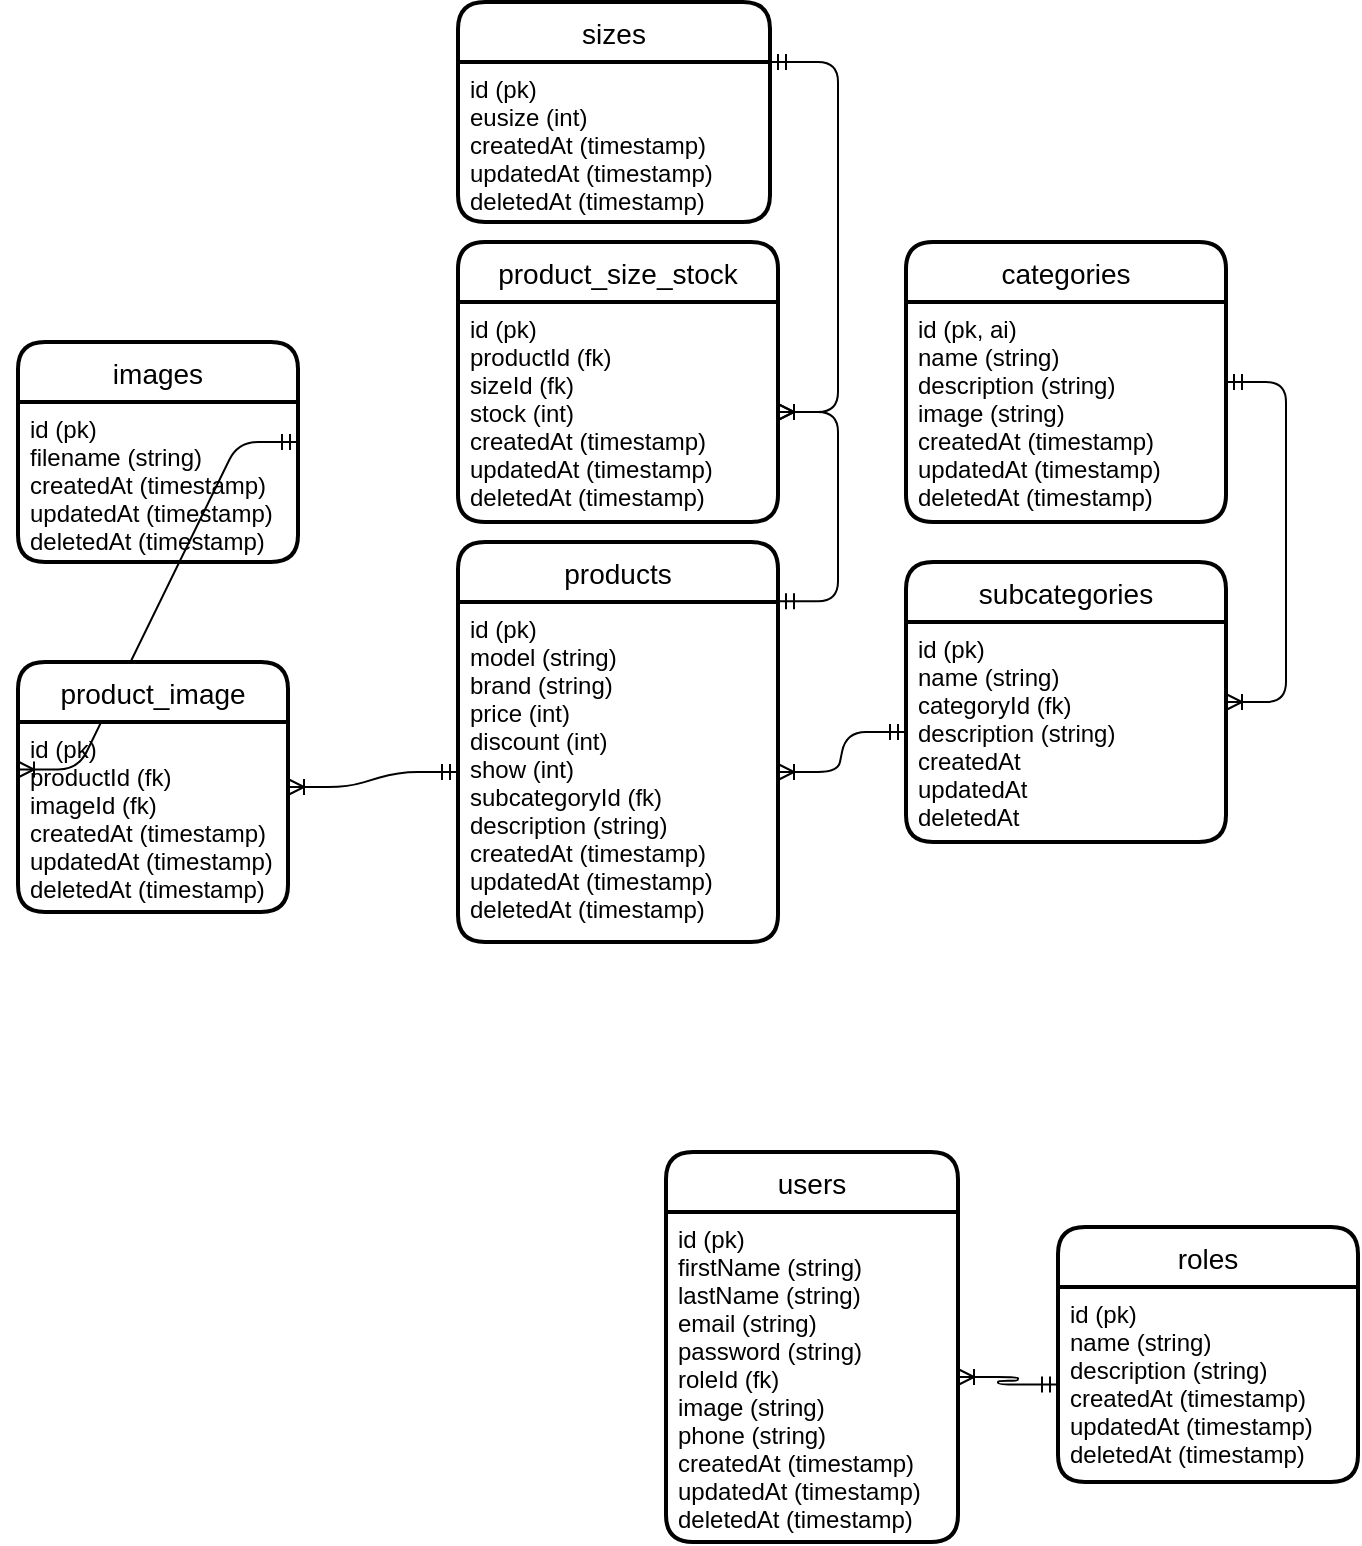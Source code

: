 <mxfile version="13.6.2" type="device"><diagram id="SkQ4QPfqupwWYr5q7AqX" name="Page-1"><mxGraphModel dx="1022" dy="397" grid="1" gridSize="10" guides="1" tooltips="1" connect="1" arrows="1" fold="1" page="1" pageScale="1" pageWidth="827" pageHeight="1169" math="0" shadow="0"><root><mxCell id="0"/><mxCell id="1" parent="0"/><mxCell id="8mj6AdGzFv9qhOMP3QnJ-61" value="" style="edgeStyle=entityRelationEdgeStyle;fontSize=12;html=1;endArrow=ERoneToMany;startArrow=ERmandOne;" parent="1" source="8mj6AdGzFv9qhOMP3QnJ-57" target="8mj6AdGzFv9qhOMP3QnJ-55" edge="1"><mxGeometry width="100" height="100" relative="1" as="geometry"><mxPoint x="314" y="470" as="sourcePoint"/><mxPoint x="424" y="530" as="targetPoint"/></mxGeometry></mxCell><mxCell id="8mj6AdGzFv9qhOMP3QnJ-62" value="" style="edgeStyle=entityRelationEdgeStyle;fontSize=12;html=1;endArrow=ERoneToMany;startArrow=ERmandOne;" parent="1" source="8mj6AdGzFv9qhOMP3QnJ-58" target="8mj6AdGzFv9qhOMP3QnJ-56" edge="1"><mxGeometry width="100" height="100" relative="1" as="geometry"><mxPoint x="584" y="420" as="sourcePoint"/><mxPoint x="644" y="400" as="targetPoint"/></mxGeometry></mxCell><mxCell id="8mj6AdGzFv9qhOMP3QnJ-71" value="" style="edgeStyle=entityRelationEdgeStyle;fontSize=12;html=1;endArrow=ERoneToMany;startArrow=ERmandOne;exitX=1;exitY=0.148;exitDx=0;exitDy=0;exitPerimeter=0;" parent="1" source="8mj6AdGzFv9qhOMP3QnJ-54" target="8mj6AdGzFv9qhOMP3QnJ-70" edge="1"><mxGeometry width="100" height="100" relative="1" as="geometry"><mxPoint x="309" y="440" as="sourcePoint"/><mxPoint x="349" y="360" as="targetPoint"/></mxGeometry></mxCell><mxCell id="8mj6AdGzFv9qhOMP3QnJ-73" value="" style="edgeStyle=entityRelationEdgeStyle;fontSize=12;html=1;endArrow=ERoneToMany;startArrow=ERmandOne;exitX=1;exitY=0;exitDx=0;exitDy=0;" parent="1" source="8mj6AdGzFv9qhOMP3QnJ-67" target="8mj6AdGzFv9qhOMP3QnJ-70" edge="1"><mxGeometry width="100" height="100" relative="1" as="geometry"><mxPoint x="169" y="340" as="sourcePoint"/><mxPoint x="269" y="240" as="targetPoint"/></mxGeometry></mxCell><mxCell id="8mj6AdGzFv9qhOMP3QnJ-56" value="subcategories" style="swimlane;childLayout=stackLayout;horizontal=1;startSize=30;horizontalStack=0;rounded=1;fontSize=14;fontStyle=0;strokeWidth=2;resizeParent=0;resizeLast=1;shadow=0;dashed=0;align=center;" parent="1" vertex="1"><mxGeometry x="534" y="360" width="160" height="140" as="geometry"/></mxCell><mxCell id="8mj6AdGzFv9qhOMP3QnJ-57" value="id (pk)&#10;name (string)&#10;categoryId (fk)&#10;description (string)&#10;createdAt&#10;updatedAt&#10;deletedAt&#10;&#10;" style="align=left;strokeColor=none;fillColor=none;spacingLeft=4;fontSize=12;verticalAlign=top;resizable=0;rotatable=0;part=1;" parent="8mj6AdGzFv9qhOMP3QnJ-56" vertex="1"><mxGeometry y="30" width="160" height="110" as="geometry"/></mxCell><mxCell id="8mj6AdGzFv9qhOMP3QnJ-66" value="sizes" style="swimlane;childLayout=stackLayout;horizontal=1;startSize=30;horizontalStack=0;rounded=1;fontSize=14;fontStyle=0;strokeWidth=2;resizeParent=0;resizeLast=1;shadow=0;dashed=0;align=center;" parent="1" vertex="1"><mxGeometry x="310" y="80" width="156" height="110" as="geometry"/></mxCell><mxCell id="8mj6AdGzFv9qhOMP3QnJ-67" value="id (pk)&#10;eusize (int)&#10;createdAt (timestamp)&#10;updatedAt (timestamp)&#10;deletedAt (timestamp)" style="align=left;strokeColor=none;fillColor=none;spacingLeft=4;fontSize=12;verticalAlign=top;resizable=0;rotatable=0;part=1;" parent="8mj6AdGzFv9qhOMP3QnJ-66" vertex="1"><mxGeometry y="30" width="156" height="80" as="geometry"/></mxCell><mxCell id="8mj6AdGzFv9qhOMP3QnJ-104" value="" style="edgeStyle=entityRelationEdgeStyle;fontSize=12;html=1;endArrow=ERoneToMany;startArrow=ERmandOne;entryX=0;entryY=0.25;entryDx=0;entryDy=0;exitX=1;exitY=0.25;exitDx=0;exitDy=0;" parent="1" source="8mj6AdGzFv9qhOMP3QnJ-90" target="8mj6AdGzFv9qhOMP3QnJ-94" edge="1"><mxGeometry width="100" height="100" relative="1" as="geometry"><mxPoint x="70" y="540" as="sourcePoint"/><mxPoint x="170" y="440" as="targetPoint"/></mxGeometry></mxCell><mxCell id="8mj6AdGzFv9qhOMP3QnJ-106" value="" style="edgeStyle=entityRelationEdgeStyle;fontSize=12;html=1;endArrow=ERoneToMany;startArrow=ERmandOne;" parent="1" source="8mj6AdGzFv9qhOMP3QnJ-55" target="8mj6AdGzFv9qhOMP3QnJ-93" edge="1"><mxGeometry width="100" height="100" relative="1" as="geometry"><mxPoint x="120" y="495" as="sourcePoint"/><mxPoint x="250" y="469" as="targetPoint"/></mxGeometry></mxCell><mxCell id="8mj6AdGzFv9qhOMP3QnJ-111" value="" style="edgeStyle=entityRelationEdgeStyle;fontSize=12;html=1;endArrow=ERoneToMany;startArrow=ERmandOne;" parent="1" source="8mj6AdGzFv9qhOMP3QnJ-96" target="8mj6AdGzFv9qhOMP3QnJ-98" edge="1"><mxGeometry width="100" height="100" relative="1" as="geometry"><mxPoint x="504" y="865" as="sourcePoint"/><mxPoint x="604" y="765" as="targetPoint"/></mxGeometry></mxCell><mxCell id="8mj6AdGzFv9qhOMP3QnJ-58" value="categories" style="swimlane;childLayout=stackLayout;horizontal=1;startSize=30;horizontalStack=0;rounded=1;fontSize=14;fontStyle=0;strokeWidth=2;resizeParent=0;resizeLast=1;shadow=0;dashed=0;align=center;" parent="1" vertex="1"><mxGeometry x="534" y="200" width="160" height="140" as="geometry"/></mxCell><mxCell id="8mj6AdGzFv9qhOMP3QnJ-59" value="id (pk, ai)&#10;name (string)&#10;description (string)&#10;image (string)&#10;createdAt (timestamp)&#10;updatedAt (timestamp)&#10;deletedAt (timestamp)" style="align=left;strokeColor=none;fillColor=none;spacingLeft=4;fontSize=12;verticalAlign=top;resizable=0;rotatable=0;part=1;" parent="8mj6AdGzFv9qhOMP3QnJ-58" vertex="1"><mxGeometry y="30" width="160" height="110" as="geometry"/></mxCell><mxCell id="8mj6AdGzFv9qhOMP3QnJ-69" value="product_size_stock" style="swimlane;childLayout=stackLayout;horizontal=1;startSize=30;horizontalStack=0;rounded=1;fontSize=14;fontStyle=0;strokeWidth=2;resizeParent=0;resizeLast=1;shadow=0;dashed=0;align=center;" parent="1" vertex="1"><mxGeometry x="310" y="200" width="160" height="140" as="geometry"/></mxCell><mxCell id="8mj6AdGzFv9qhOMP3QnJ-70" value="id (pk)&#10;productId (fk)&#10;sizeId (fk)&#10;stock (int)&#10;createdAt (timestamp)&#10;updatedAt (timestamp)&#10;deletedAt (timestamp)" style="align=left;strokeColor=none;fillColor=none;spacingLeft=4;fontSize=12;verticalAlign=top;resizable=0;rotatable=0;part=1;" parent="8mj6AdGzFv9qhOMP3QnJ-69" vertex="1"><mxGeometry y="30" width="160" height="110" as="geometry"/></mxCell><mxCell id="8mj6AdGzFv9qhOMP3QnJ-97" value="users" style="swimlane;childLayout=stackLayout;horizontal=1;startSize=30;horizontalStack=0;rounded=1;fontSize=14;fontStyle=0;strokeWidth=2;resizeParent=0;resizeLast=1;shadow=0;dashed=0;align=center;" parent="1" vertex="1"><mxGeometry x="414" y="655" width="146" height="195" as="geometry"/></mxCell><mxCell id="8mj6AdGzFv9qhOMP3QnJ-98" value="id (pk)&#10;firstName (string)&#10;lastName (string)&#10;email (string)&#10;password (string)&#10;roleId (fk)&#10;image (string)&#10;phone (string)&#10;createdAt (timestamp)&#10;updatedAt (timestamp)&#10;deletedAt (timestamp)&#10;" style="align=left;strokeColor=none;fillColor=none;spacingLeft=4;fontSize=12;verticalAlign=top;resizable=0;rotatable=0;part=1;" parent="8mj6AdGzFv9qhOMP3QnJ-97" vertex="1"><mxGeometry y="30" width="146" height="165" as="geometry"/></mxCell><mxCell id="8mj6AdGzFv9qhOMP3QnJ-54" value="products" style="swimlane;childLayout=stackLayout;horizontal=1;startSize=30;horizontalStack=0;rounded=1;fontSize=14;fontStyle=0;strokeWidth=2;resizeParent=0;resizeLast=1;shadow=0;dashed=0;align=center;" parent="1" vertex="1"><mxGeometry x="310" y="350" width="160" height="200" as="geometry"/></mxCell><mxCell id="8mj6AdGzFv9qhOMP3QnJ-55" value="id (pk)&#10;model (string)&#10;brand (string)&#10;price (int)&#10;discount (int)&#10;show (int)&#10;subcategoryId (fk)&#10;description (string)&#10;createdAt (timestamp)&#10;updatedAt (timestamp)&#10;deletedAt (timestamp)" style="align=left;strokeColor=none;fillColor=none;spacingLeft=4;fontSize=12;verticalAlign=top;resizable=0;rotatable=0;part=1;" parent="8mj6AdGzFv9qhOMP3QnJ-54" vertex="1"><mxGeometry y="30" width="160" height="170" as="geometry"/></mxCell><mxCell id="8mj6AdGzFv9qhOMP3QnJ-89" value="images" style="swimlane;childLayout=stackLayout;horizontal=1;startSize=30;horizontalStack=0;rounded=1;fontSize=14;fontStyle=0;strokeWidth=2;resizeParent=0;resizeLast=1;shadow=0;dashed=0;align=center;" parent="1" vertex="1"><mxGeometry x="90" y="250" width="140" height="110" as="geometry"/></mxCell><mxCell id="8mj6AdGzFv9qhOMP3QnJ-90" value="id (pk)&#10;filename (string)&#10;createdAt (timestamp)&#10;updatedAt (timestamp)&#10;deletedAt (timestamp)" style="align=left;strokeColor=none;fillColor=none;spacingLeft=4;fontSize=12;verticalAlign=top;resizable=0;rotatable=0;part=1;" parent="8mj6AdGzFv9qhOMP3QnJ-89" vertex="1"><mxGeometry y="30" width="140" height="80" as="geometry"/></mxCell><mxCell id="8mj6AdGzFv9qhOMP3QnJ-95" value="roles" style="swimlane;childLayout=stackLayout;horizontal=1;startSize=30;horizontalStack=0;rounded=1;fontSize=14;fontStyle=0;strokeWidth=2;resizeParent=0;resizeLast=1;shadow=0;dashed=0;align=center;" parent="1" vertex="1"><mxGeometry x="610" y="692.5" width="150" height="127.5" as="geometry"/></mxCell><mxCell id="8mj6AdGzFv9qhOMP3QnJ-96" value="id (pk)&#10;name (string)&#10;description (string)&#10;createdAt (timestamp)&#10;updatedAt (timestamp)&#10;deletedAt (timestamp)" style="align=left;strokeColor=none;fillColor=none;spacingLeft=4;fontSize=12;verticalAlign=top;resizable=0;rotatable=0;part=1;" parent="8mj6AdGzFv9qhOMP3QnJ-95" vertex="1"><mxGeometry y="30" width="150" height="97.5" as="geometry"/></mxCell><mxCell id="8mj6AdGzFv9qhOMP3QnJ-93" value="product_image" style="swimlane;childLayout=stackLayout;horizontal=1;startSize=30;horizontalStack=0;rounded=1;fontSize=14;fontStyle=0;strokeWidth=2;resizeParent=0;resizeLast=1;shadow=0;dashed=0;align=center;" parent="1" vertex="1"><mxGeometry x="90" y="410" width="135" height="125" as="geometry"/></mxCell><mxCell id="8mj6AdGzFv9qhOMP3QnJ-94" value="id (pk)&#10;productId (fk)&#10;imageId (fk)&#10;createdAt (timestamp)&#10;updatedAt (timestamp)&#10;deletedAt (timestamp)" style="align=left;strokeColor=none;fillColor=none;spacingLeft=4;fontSize=12;verticalAlign=top;resizable=0;rotatable=0;part=1;" parent="8mj6AdGzFv9qhOMP3QnJ-93" vertex="1"><mxGeometry y="30" width="135" height="95" as="geometry"/></mxCell></root></mxGraphModel></diagram></mxfile>